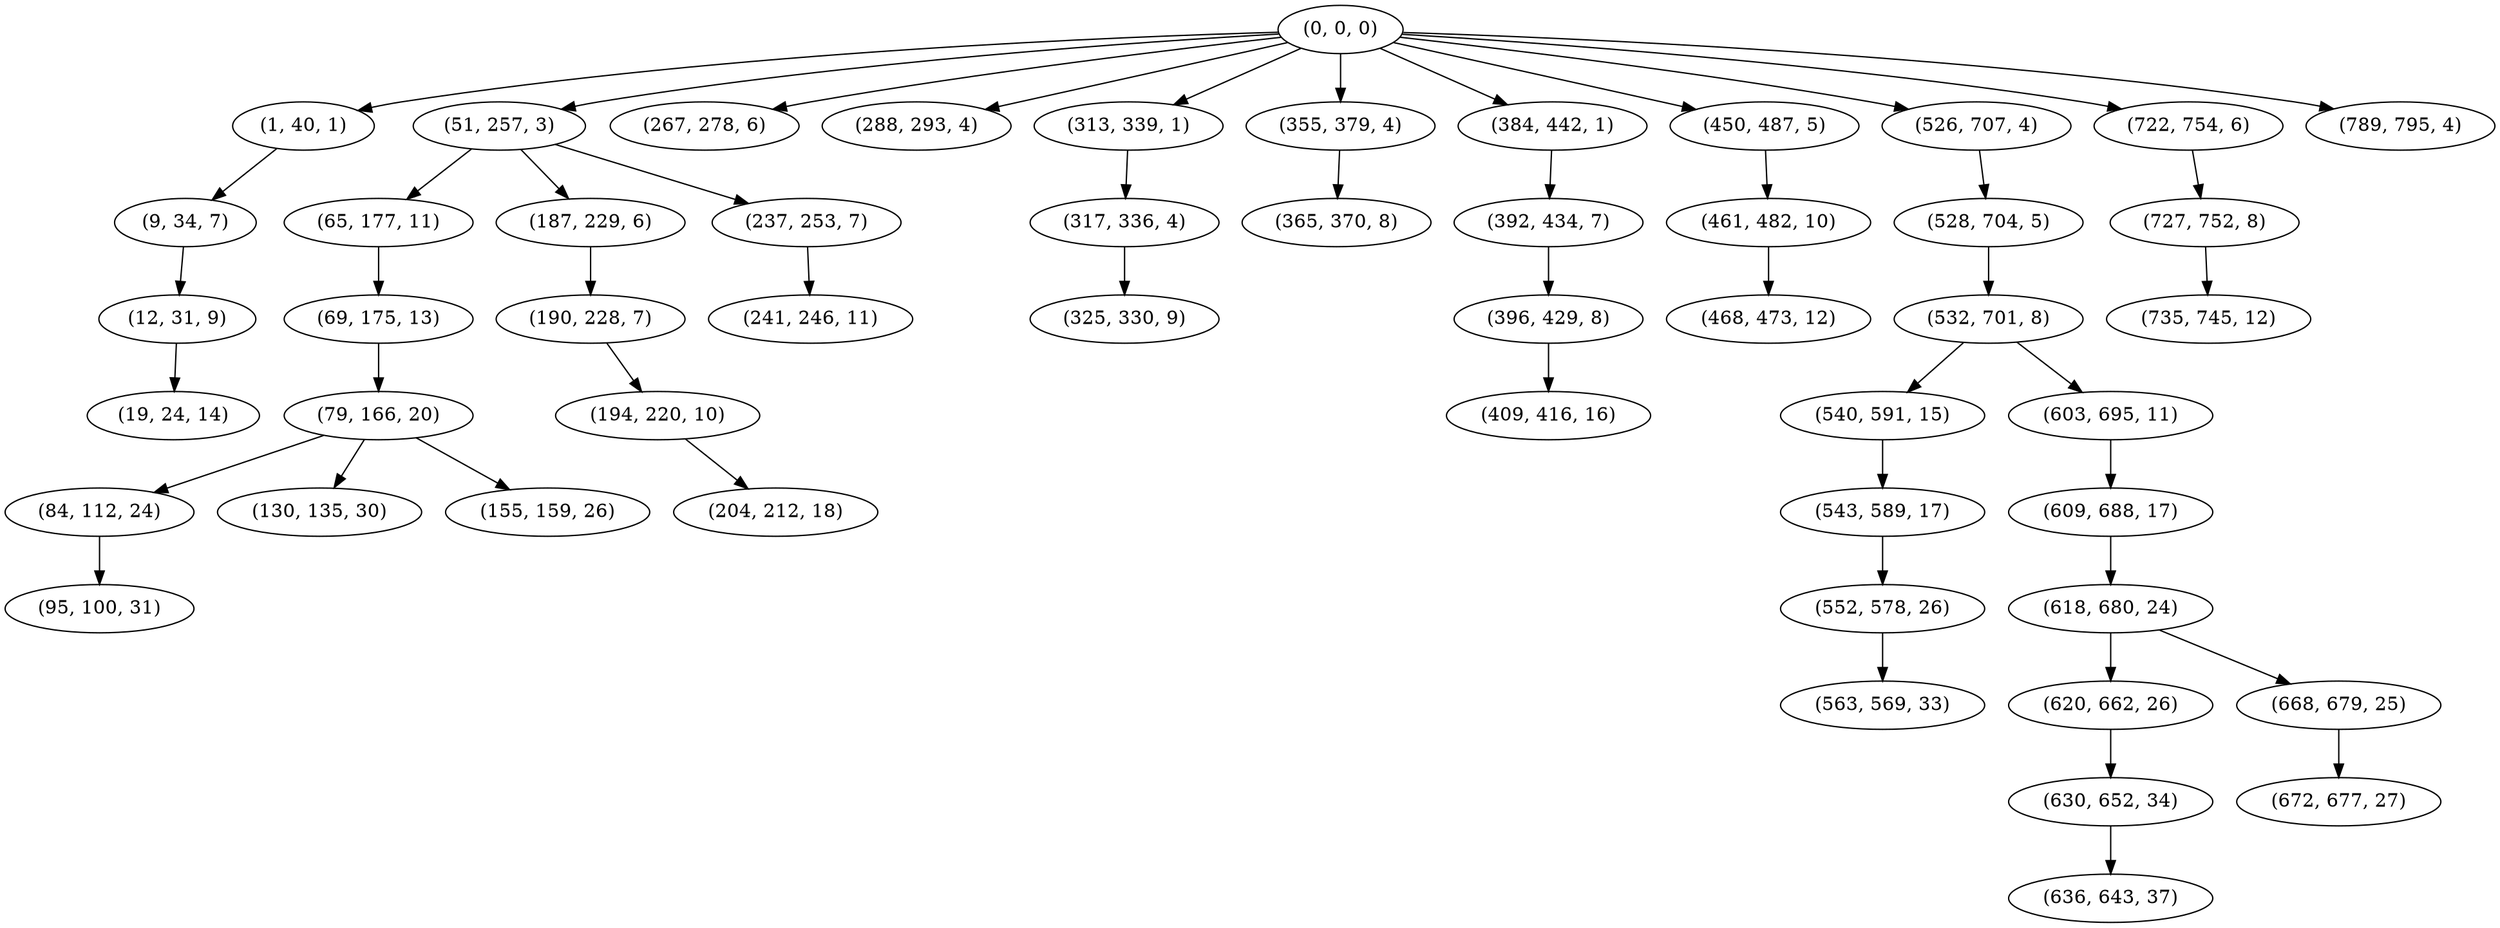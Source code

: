 digraph tree {
    "(0, 0, 0)";
    "(1, 40, 1)";
    "(9, 34, 7)";
    "(12, 31, 9)";
    "(19, 24, 14)";
    "(51, 257, 3)";
    "(65, 177, 11)";
    "(69, 175, 13)";
    "(79, 166, 20)";
    "(84, 112, 24)";
    "(95, 100, 31)";
    "(130, 135, 30)";
    "(155, 159, 26)";
    "(187, 229, 6)";
    "(190, 228, 7)";
    "(194, 220, 10)";
    "(204, 212, 18)";
    "(237, 253, 7)";
    "(241, 246, 11)";
    "(267, 278, 6)";
    "(288, 293, 4)";
    "(313, 339, 1)";
    "(317, 336, 4)";
    "(325, 330, 9)";
    "(355, 379, 4)";
    "(365, 370, 8)";
    "(384, 442, 1)";
    "(392, 434, 7)";
    "(396, 429, 8)";
    "(409, 416, 16)";
    "(450, 487, 5)";
    "(461, 482, 10)";
    "(468, 473, 12)";
    "(526, 707, 4)";
    "(528, 704, 5)";
    "(532, 701, 8)";
    "(540, 591, 15)";
    "(543, 589, 17)";
    "(552, 578, 26)";
    "(563, 569, 33)";
    "(603, 695, 11)";
    "(609, 688, 17)";
    "(618, 680, 24)";
    "(620, 662, 26)";
    "(630, 652, 34)";
    "(636, 643, 37)";
    "(668, 679, 25)";
    "(672, 677, 27)";
    "(722, 754, 6)";
    "(727, 752, 8)";
    "(735, 745, 12)";
    "(789, 795, 4)";
    "(0, 0, 0)" -> "(1, 40, 1)";
    "(0, 0, 0)" -> "(51, 257, 3)";
    "(0, 0, 0)" -> "(267, 278, 6)";
    "(0, 0, 0)" -> "(288, 293, 4)";
    "(0, 0, 0)" -> "(313, 339, 1)";
    "(0, 0, 0)" -> "(355, 379, 4)";
    "(0, 0, 0)" -> "(384, 442, 1)";
    "(0, 0, 0)" -> "(450, 487, 5)";
    "(0, 0, 0)" -> "(526, 707, 4)";
    "(0, 0, 0)" -> "(722, 754, 6)";
    "(0, 0, 0)" -> "(789, 795, 4)";
    "(1, 40, 1)" -> "(9, 34, 7)";
    "(9, 34, 7)" -> "(12, 31, 9)";
    "(12, 31, 9)" -> "(19, 24, 14)";
    "(51, 257, 3)" -> "(65, 177, 11)";
    "(51, 257, 3)" -> "(187, 229, 6)";
    "(51, 257, 3)" -> "(237, 253, 7)";
    "(65, 177, 11)" -> "(69, 175, 13)";
    "(69, 175, 13)" -> "(79, 166, 20)";
    "(79, 166, 20)" -> "(84, 112, 24)";
    "(79, 166, 20)" -> "(130, 135, 30)";
    "(79, 166, 20)" -> "(155, 159, 26)";
    "(84, 112, 24)" -> "(95, 100, 31)";
    "(187, 229, 6)" -> "(190, 228, 7)";
    "(190, 228, 7)" -> "(194, 220, 10)";
    "(194, 220, 10)" -> "(204, 212, 18)";
    "(237, 253, 7)" -> "(241, 246, 11)";
    "(313, 339, 1)" -> "(317, 336, 4)";
    "(317, 336, 4)" -> "(325, 330, 9)";
    "(355, 379, 4)" -> "(365, 370, 8)";
    "(384, 442, 1)" -> "(392, 434, 7)";
    "(392, 434, 7)" -> "(396, 429, 8)";
    "(396, 429, 8)" -> "(409, 416, 16)";
    "(450, 487, 5)" -> "(461, 482, 10)";
    "(461, 482, 10)" -> "(468, 473, 12)";
    "(526, 707, 4)" -> "(528, 704, 5)";
    "(528, 704, 5)" -> "(532, 701, 8)";
    "(532, 701, 8)" -> "(540, 591, 15)";
    "(532, 701, 8)" -> "(603, 695, 11)";
    "(540, 591, 15)" -> "(543, 589, 17)";
    "(543, 589, 17)" -> "(552, 578, 26)";
    "(552, 578, 26)" -> "(563, 569, 33)";
    "(603, 695, 11)" -> "(609, 688, 17)";
    "(609, 688, 17)" -> "(618, 680, 24)";
    "(618, 680, 24)" -> "(620, 662, 26)";
    "(618, 680, 24)" -> "(668, 679, 25)";
    "(620, 662, 26)" -> "(630, 652, 34)";
    "(630, 652, 34)" -> "(636, 643, 37)";
    "(668, 679, 25)" -> "(672, 677, 27)";
    "(722, 754, 6)" -> "(727, 752, 8)";
    "(727, 752, 8)" -> "(735, 745, 12)";
}
